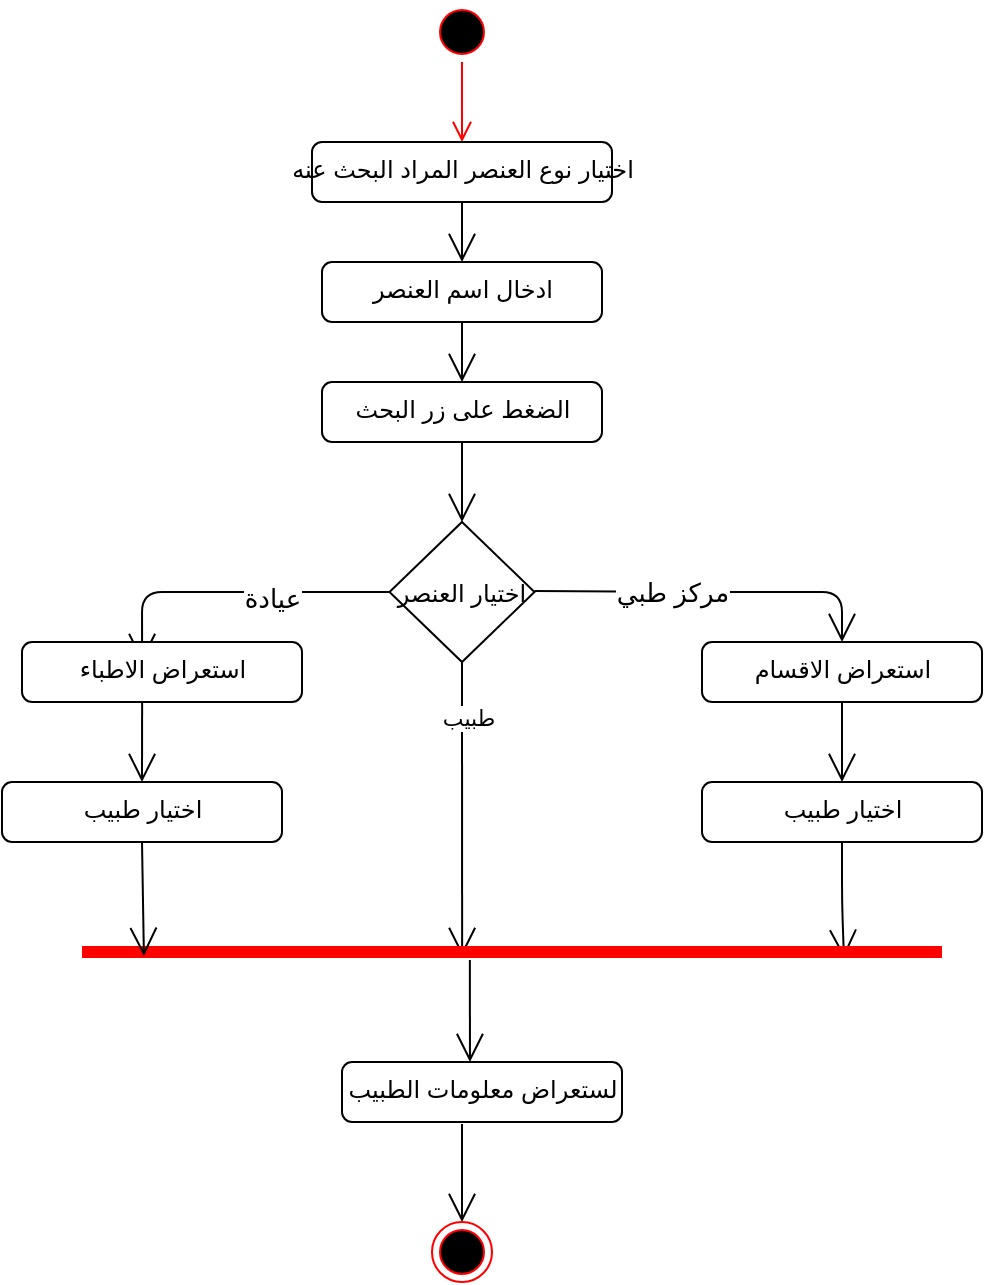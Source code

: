 <mxfile version="13.9.9" type="device"><diagram id="0D2bG8gCz5FD_pPoBU7G" name="Page-1"><mxGraphModel dx="1024" dy="592" grid="1" gridSize="10" guides="1" tooltips="1" connect="1" arrows="1" fold="1" page="1" pageScale="1" pageWidth="850" pageHeight="1100" math="0" shadow="0"><root><mxCell id="0"/><mxCell id="1" parent="0"/><mxCell id="ZAafhjJi7spkj-dKbxca-1" value="" style="ellipse;html=1;shape=startState;fillColor=#000000;strokeColor=#ff0000;" parent="1" vertex="1"><mxGeometry x="425" width="30" height="30" as="geometry"/></mxCell><mxCell id="ZAafhjJi7spkj-dKbxca-2" value="" style="edgeStyle=orthogonalEdgeStyle;html=1;verticalAlign=bottom;endArrow=open;endSize=8;strokeColor=#ff0000;entryX=0.5;entryY=0;entryDx=0;entryDy=0;" parent="1" source="ZAafhjJi7spkj-dKbxca-1" target="ZAafhjJi7spkj-dKbxca-5" edge="1"><mxGeometry relative="1" as="geometry"><mxPoint x="440" y="90" as="targetPoint"/></mxGeometry></mxCell><mxCell id="ZAafhjJi7spkj-dKbxca-5" value="اختيار نوع العنصر المراد البحث عنه" style="html=1;align=center;verticalAlign=top;rounded=1;absoluteArcSize=1;arcSize=10;dashed=0;" parent="1" vertex="1"><mxGeometry x="365" y="70" width="150" height="30" as="geometry"/></mxCell><mxCell id="ZAafhjJi7spkj-dKbxca-6" value="" style="endArrow=open;endFill=1;endSize=12;html=1;exitX=0.5;exitY=1;exitDx=0;exitDy=0;entryX=0.886;entryY=0.8;entryDx=0;entryDy=0;entryPerimeter=0;" parent="1" source="ZAafhjJi7spkj-dKbxca-33" target="ZAafhjJi7spkj-dKbxca-30" edge="1"><mxGeometry width="160" relative="1" as="geometry"><mxPoint x="570" y="439.5" as="sourcePoint"/><mxPoint x="730" y="439.5" as="targetPoint"/><Array as="points"><mxPoint x="630" y="450"/></Array></mxGeometry></mxCell><mxCell id="ZAafhjJi7spkj-dKbxca-7" value="" style="endArrow=open;endFill=1;endSize=12;html=1;exitX=0.429;exitY=0.967;exitDx=0;exitDy=0;exitPerimeter=0;entryX=0.5;entryY=0;entryDx=0;entryDy=0;" parent="1" source="ZAafhjJi7spkj-dKbxca-25" target="ZAafhjJi7spkj-dKbxca-23" edge="1"><mxGeometry width="160" relative="1" as="geometry"><mxPoint x="205" y="420" as="sourcePoint"/><mxPoint x="281" y="380" as="targetPoint"/></mxGeometry></mxCell><mxCell id="ZAafhjJi7spkj-dKbxca-8" value="" style="endArrow=open;endFill=1;endSize=12;html=1;exitX=0;exitY=0.5;exitDx=0;exitDy=0;entryX=0.429;entryY=0.333;entryDx=0;entryDy=0;entryPerimeter=0;" parent="1" source="ZAafhjJi7spkj-dKbxca-16" target="ZAafhjJi7spkj-dKbxca-25" edge="1"><mxGeometry width="160" relative="1" as="geometry"><mxPoint x="140" y="294.5" as="sourcePoint"/><mxPoint x="250" y="295" as="targetPoint"/><Array as="points"><mxPoint x="280" y="295"/></Array></mxGeometry></mxCell><mxCell id="ZAafhjJi7spkj-dKbxca-18" value="&lt;font style=&quot;font-size: 13px&quot;&gt;عيادة&lt;/font&gt;" style="edgeLabel;html=1;align=center;verticalAlign=middle;resizable=0;points=[];" parent="ZAafhjJi7spkj-dKbxca-8" vertex="1" connectable="0"><mxGeometry x="-0.253" y="3" relative="1" as="geometry"><mxPoint as="offset"/></mxGeometry></mxCell><mxCell id="ZAafhjJi7spkj-dKbxca-9" value="" style="endArrow=open;endFill=1;endSize=12;html=1;exitX=0.5;exitY=1;exitDx=0;exitDy=0;entryX=0.442;entryY=0.7;entryDx=0;entryDy=0;entryPerimeter=0;" parent="1" source="ZAafhjJi7spkj-dKbxca-16" target="ZAafhjJi7spkj-dKbxca-30" edge="1"><mxGeometry width="160" relative="1" as="geometry"><mxPoint x="370" y="380" as="sourcePoint"/><mxPoint x="440" y="410" as="targetPoint"/></mxGeometry></mxCell><mxCell id="ZAafhjJi7spkj-dKbxca-19" value="طبيب" style="edgeLabel;html=1;align=center;verticalAlign=middle;resizable=0;points=[];" parent="ZAafhjJi7spkj-dKbxca-9" vertex="1" connectable="0"><mxGeometry x="-0.625" y="3" relative="1" as="geometry"><mxPoint as="offset"/></mxGeometry></mxCell><mxCell id="ZAafhjJi7spkj-dKbxca-10" value="" style="endArrow=open;endFill=1;endSize=12;html=1;entryX=0.5;entryY=0;entryDx=0;entryDy=0;" parent="1" target="ZAafhjJi7spkj-dKbxca-26" edge="1"><mxGeometry width="160" relative="1" as="geometry"><mxPoint x="476.25" y="294.5" as="sourcePoint"/><mxPoint x="636.25" y="294.5" as="targetPoint"/><Array as="points"><mxPoint x="570" y="295"/><mxPoint x="630" y="295"/></Array></mxGeometry></mxCell><mxCell id="ZAafhjJi7spkj-dKbxca-17" value="&lt;font style=&quot;font-size: 13px&quot;&gt;مركز طبي&lt;/font&gt;" style="edgeLabel;html=1;align=center;verticalAlign=middle;resizable=0;points=[];" parent="ZAafhjJi7spkj-dKbxca-10" vertex="1" connectable="0"><mxGeometry x="-0.241" y="1" relative="1" as="geometry"><mxPoint y="1" as="offset"/></mxGeometry></mxCell><mxCell id="ZAafhjJi7spkj-dKbxca-11" value="" style="endArrow=open;endFill=1;endSize=12;html=1;exitX=0.5;exitY=1;exitDx=0;exitDy=0;" parent="1" source="ZAafhjJi7spkj-dKbxca-15" target="ZAafhjJi7spkj-dKbxca-16" edge="1"><mxGeometry width="160" relative="1" as="geometry"><mxPoint x="360" y="280" as="sourcePoint"/><mxPoint x="440" y="260" as="targetPoint"/></mxGeometry></mxCell><mxCell id="ZAafhjJi7spkj-dKbxca-12" value="" style="endArrow=open;endFill=1;endSize=12;html=1;exitX=0.5;exitY=1;exitDx=0;exitDy=0;entryX=0.5;entryY=0;entryDx=0;entryDy=0;" parent="1" source="ZAafhjJi7spkj-dKbxca-14" target="ZAafhjJi7spkj-dKbxca-15" edge="1"><mxGeometry width="160" relative="1" as="geometry"><mxPoint x="360" y="240" as="sourcePoint"/><mxPoint x="440" y="200" as="targetPoint"/></mxGeometry></mxCell><mxCell id="ZAafhjJi7spkj-dKbxca-13" value="" style="endArrow=open;endFill=1;endSize=12;html=1;exitX=0.5;exitY=1;exitDx=0;exitDy=0;entryX=0.5;entryY=0;entryDx=0;entryDy=0;" parent="1" source="ZAafhjJi7spkj-dKbxca-5" target="ZAafhjJi7spkj-dKbxca-14" edge="1"><mxGeometry width="160" relative="1" as="geometry"><mxPoint x="355" y="170" as="sourcePoint"/><mxPoint x="440" y="150" as="targetPoint"/></mxGeometry></mxCell><mxCell id="ZAafhjJi7spkj-dKbxca-14" value="ادخال اسم العنصر" style="html=1;align=center;verticalAlign=top;rounded=1;absoluteArcSize=1;arcSize=10;dashed=0;" parent="1" vertex="1"><mxGeometry x="370" y="130" width="140" height="30" as="geometry"/></mxCell><mxCell id="ZAafhjJi7spkj-dKbxca-15" value="الضغط على زر البحث" style="html=1;align=center;verticalAlign=top;rounded=1;absoluteArcSize=1;arcSize=10;dashed=0;" parent="1" vertex="1"><mxGeometry x="370" y="190" width="140" height="30" as="geometry"/></mxCell><mxCell id="ZAafhjJi7spkj-dKbxca-16" value="اختيار العنصر" style="rhombus;" parent="1" vertex="1"><mxGeometry x="403.75" y="260" width="72.5" height="70" as="geometry"/></mxCell><mxCell id="ZAafhjJi7spkj-dKbxca-23" value="اختيار طبيب" style="html=1;align=center;verticalAlign=top;rounded=1;absoluteArcSize=1;arcSize=10;dashed=0;" parent="1" vertex="1"><mxGeometry x="210" y="390" width="140" height="30" as="geometry"/></mxCell><mxCell id="ZAafhjJi7spkj-dKbxca-24" value="لستعراض معلومات الطبيب" style="html=1;align=center;verticalAlign=top;rounded=1;absoluteArcSize=1;arcSize=10;dashed=0;" parent="1" vertex="1"><mxGeometry x="380" y="530" width="140" height="30" as="geometry"/></mxCell><mxCell id="ZAafhjJi7spkj-dKbxca-25" value="استعراض الاطباء" style="html=1;align=center;verticalAlign=top;rounded=1;absoluteArcSize=1;arcSize=10;dashed=0;" parent="1" vertex="1"><mxGeometry x="220" y="320" width="140" height="30" as="geometry"/></mxCell><mxCell id="ZAafhjJi7spkj-dKbxca-26" value="استعراض الاقسام" style="html=1;align=center;verticalAlign=top;rounded=1;absoluteArcSize=1;arcSize=10;dashed=0;" parent="1" vertex="1"><mxGeometry x="560" y="320" width="140" height="30" as="geometry"/></mxCell><mxCell id="ZAafhjJi7spkj-dKbxca-27" value="" style="endArrow=open;endFill=1;endSize=12;html=1;exitX=0.451;exitY=0.9;exitDx=0;exitDy=0;exitPerimeter=0;entryX=0.457;entryY=0;entryDx=0;entryDy=0;entryPerimeter=0;" parent="1" source="ZAafhjJi7spkj-dKbxca-30" target="ZAafhjJi7spkj-dKbxca-24" edge="1"><mxGeometry width="160" relative="1" as="geometry"><mxPoint x="430" y="540" as="sourcePoint"/><mxPoint x="454" y="520" as="targetPoint"/></mxGeometry></mxCell><mxCell id="ZAafhjJi7spkj-dKbxca-28" value="" style="endArrow=open;endFill=1;endSize=12;html=1;entryX=0.5;entryY=0;entryDx=0;entryDy=0;" parent="1" target="ZAafhjJi7spkj-dKbxca-32" edge="1"><mxGeometry width="160" relative="1" as="geometry"><mxPoint x="440" y="561" as="sourcePoint"/><mxPoint x="515" y="580" as="targetPoint"/></mxGeometry></mxCell><mxCell id="ZAafhjJi7spkj-dKbxca-29" value="" style="endArrow=open;endFill=1;endSize=12;html=1;entryX=0.5;entryY=0;entryDx=0;entryDy=0;" parent="1" source="ZAafhjJi7spkj-dKbxca-26" target="ZAafhjJi7spkj-dKbxca-33" edge="1"><mxGeometry width="160" relative="1" as="geometry"><mxPoint x="560" y="390" as="sourcePoint"/><mxPoint x="628" y="390" as="targetPoint"/></mxGeometry></mxCell><mxCell id="ZAafhjJi7spkj-dKbxca-30" value="" style="shape=line;html=1;strokeWidth=6;strokeColor=#ff0000;" parent="1" vertex="1"><mxGeometry x="250" y="470" width="430" height="10" as="geometry"/></mxCell><mxCell id="ZAafhjJi7spkj-dKbxca-32" value="" style="ellipse;html=1;shape=endState;fillColor=#000000;strokeColor=#ff0000;" parent="1" vertex="1"><mxGeometry x="425" y="610" width="30" height="30" as="geometry"/></mxCell><mxCell id="ZAafhjJi7spkj-dKbxca-33" value="اختيار طبيب" style="html=1;align=center;verticalAlign=top;rounded=1;absoluteArcSize=1;arcSize=10;dashed=0;" parent="1" vertex="1"><mxGeometry x="560" y="390" width="140" height="30" as="geometry"/></mxCell><mxCell id="ZAafhjJi7spkj-dKbxca-34" value="" style="endArrow=open;endFill=1;endSize=12;html=1;exitX=0.5;exitY=1;exitDx=0;exitDy=0;entryX=0.072;entryY=0.7;entryDx=0;entryDy=0;entryPerimeter=0;" parent="1" source="ZAafhjJi7spkj-dKbxca-23" target="ZAafhjJi7spkj-dKbxca-30" edge="1"><mxGeometry width="160" relative="1" as="geometry"><mxPoint x="250" y="439.5" as="sourcePoint"/><mxPoint x="410" y="439.5" as="targetPoint"/></mxGeometry></mxCell></root></mxGraphModel></diagram></mxfile>